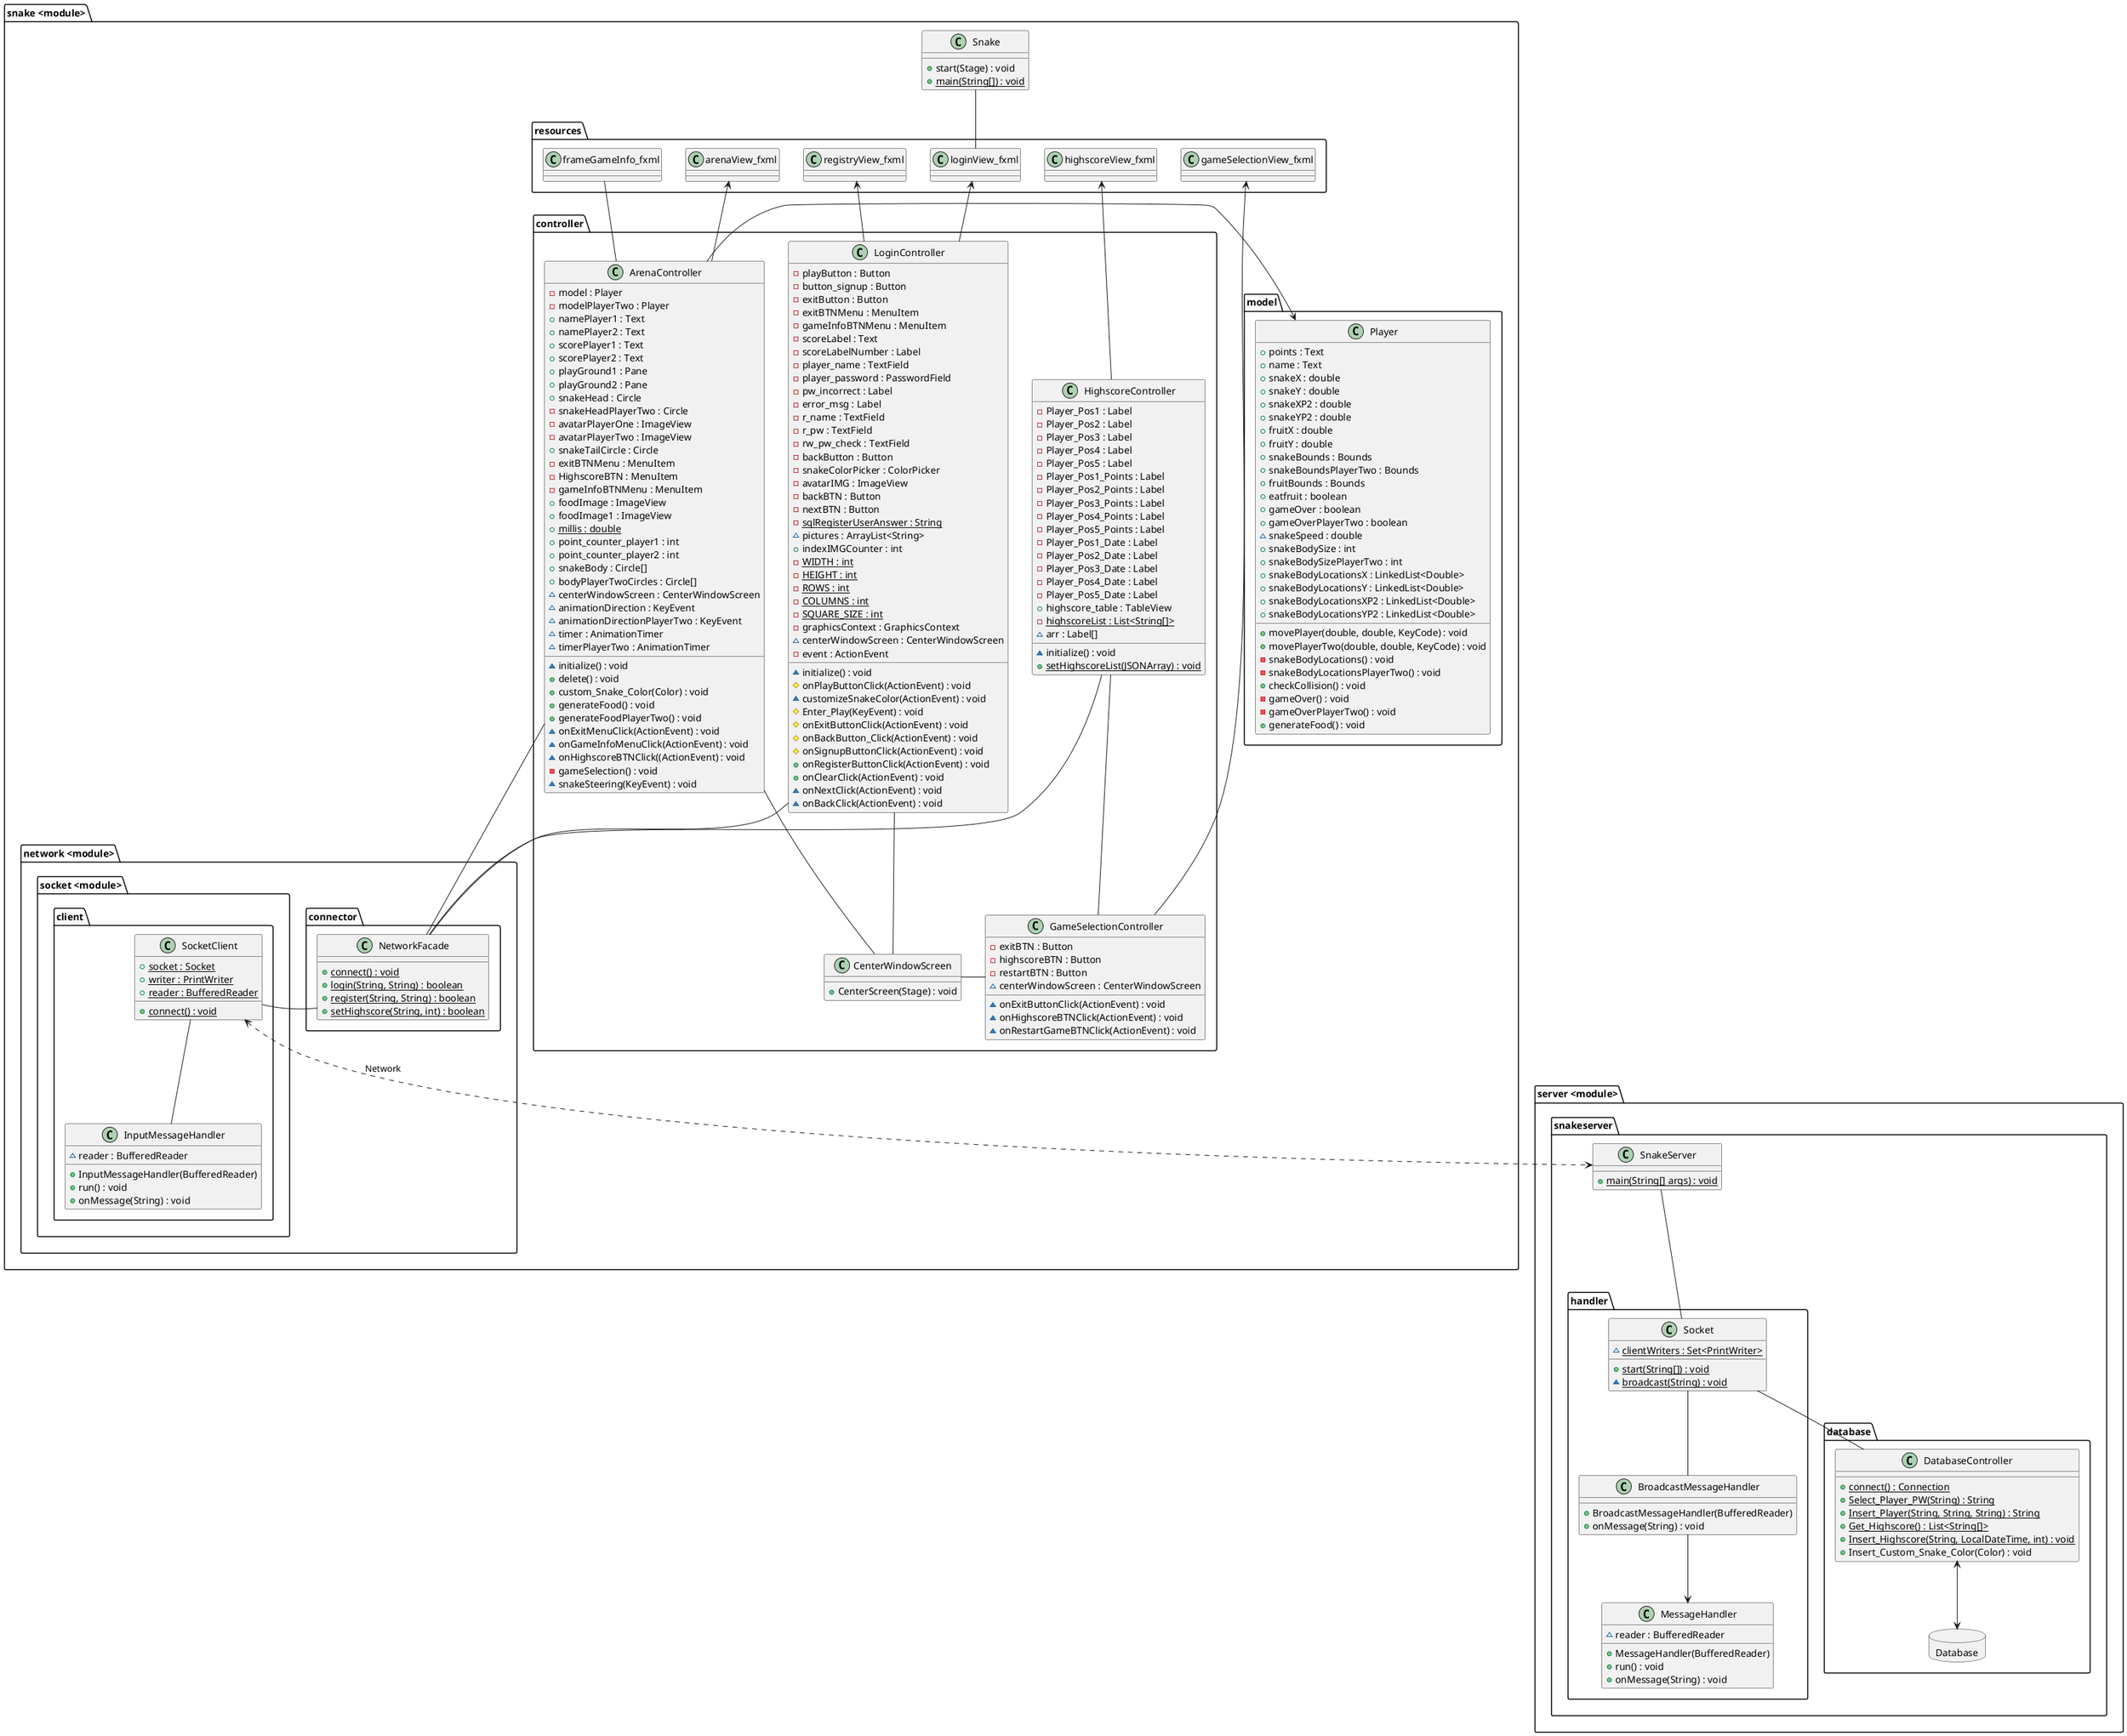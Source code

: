 @startuml
'https://plantuml.com/class-diagram
'- Indicates private
'+ Indicates public
'# Indicates protected

package "snake <module>" {
    class Snake {
        +start(Stage) : void
        +{static}main(String[]) : void
    }

    package model {
        class Player {
            +points : Text
            +name : Text
            +snakeX : double
            +snakeY : double
            +snakeXP2 : double
            +snakeYP2 : double
            +fruitX : double
            +fruitY : double
            +snakeBounds : Bounds
            +snakeBoundsPlayerTwo : Bounds
            +fruitBounds : Bounds
            +eatfruit : boolean
            +gameOver : boolean
            +gameOverPlayerTwo : boolean
            ~snakeSpeed : double
            +snakeBodySize : int
            +snakeBodySizePlayerTwo : int
            +snakeBodyLocationsX : LinkedList<Double>
            +snakeBodyLocationsY : LinkedList<Double>
            +snakeBodyLocationsXP2 : LinkedList<Double>
            +snakeBodyLocationsYP2 : LinkedList<Double>
            +movePlayer(double, double, KeyCode) : void
            +movePlayerTwo(double, double, KeyCode) : void
            -snakeBodyLocations() : void
            -snakeBodyLocationsPlayerTwo() : void
            +checkCollision() : void
            -gameOver() : void
            -gameOverPlayerTwo() : void
            +generateFood() : void
        }
    }

    package resources {
        class arenaView_fxml {}

        class frameGameInfo_fxml {}

        class gameSelectionView_fxml {}

        class highscoreView_fxml {}

        class loginView_fxml {}

        class registryView_fxml {}
    }

    package controller {
        class HighscoreController {
                    -Player_Pos1 : Label
                    -Player_Pos2 : Label
                    -Player_Pos3 : Label
                    -Player_Pos4 : Label
                    -Player_Pos5 : Label
                    -Player_Pos1_Points : Label
                    -Player_Pos2_Points : Label
                    -Player_Pos3_Points : Label
                    -Player_Pos4_Points : Label
                    -Player_Pos5_Points : Label
                    -Player_Pos1_Date : Label
                    -Player_Pos2_Date : Label
                    -Player_Pos3_Date : Label
                    -Player_Pos4_Date : Label
                    -Player_Pos5_Date : Label
                    +highscore_table : TableView
                    -{static}highscoreList : List<String[]>
                    ~arr : Label[]
                    ~initialize() : void
                    +{static}setHighscoreList(JSONArray) : void
        }
        class ArenaController {
            -model : Player
            -modelPlayerTwo : Player
            +namePlayer1 : Text
            +namePlayer2 : Text
            +scorePlayer1 : Text
            +scorePlayer2 : Text
            +playGround1 : Pane
            +playGround2 : Pane
            +snakeHead : Circle
            -snakeHeadPlayerTwo : Circle
            -avatarPlayerOne : ImageView
            -avatarPlayerTwo : ImageView
            +snakeTailCircle : Circle
            -exitBTNMenu : MenuItem
            -HighscoreBTN : MenuItem
            -gameInfoBTNMenu : MenuItem
            +foodImage : ImageView
            +foodImage1 : ImageView
            +{static}millis : double
            +point_counter_player1 : int
            +point_counter_player2 : int
            +snakeBody : Circle[]
            +bodyPlayerTwoCircles : Circle[]
            ~centerWindowScreen : CenterWindowScreen
            ~animationDirection : KeyEvent
            ~animationDirectionPlayerTwo : KeyEvent
            ~timer : AnimationTimer
            ~timerPlayerTwo : AnimationTimer
            ~initialize() : void
            +delete() : void
            +custom_Snake_Color(Color) : void
            +generateFood() : void
            +generateFoodPlayerTwo() : void
            ~onExitMenuClick(ActionEvent) : void
            ~onGameInfoMenuClick(ActionEvent) : void
            ~onHighscoreBTNClick((ActionEvent) : void
            -gameSelection() : void
            ~snakeSteering(KeyEvent) : void
        }

        class LoginController {
            -playButton : Button
            -button_signup : Button
            -exitButton : Button
            -exitBTNMenu : MenuItem
            -gameInfoBTNMenu : MenuItem
            -scoreLabel : Text
            -scoreLabelNumber : Label
            -player_name : TextField
            -player_password : PasswordField
            -pw_incorrect : Label
            -error_msg : Label
            -r_name : TextField
            -r_pw : TextField
            -rw_pw_check : TextField
            -backButton : Button
            -snakeColorPicker : ColorPicker
            -avatarIMG : ImageView
            -backBTN : Button
            -nextBTN : Button
            -{static}sqlRegisterUserAnswer : String
            ~pictures : ArrayList<String>
            +indexIMGCounter : int
            -{static}WIDTH : int
            -{static}HEIGHT : int
            -{static}ROWS : int
            -{static}COLUMNS : int
            -{static}SQUARE_SIZE : int
            -graphicsContext : GraphicsContext
            ~centerWindowScreen : CenterWindowScreen
            -event : ActionEvent
            ~initialize() : void
            #onPlayButtonClick(ActionEvent) : void
            ~customizeSnakeColor(ActionEvent) : void
            #Enter_Play(KeyEvent) : void
            #onExitButtonClick(ActionEvent) : void
            #onBackButton_Click(ActionEvent) : void
            #onSignupButtonClick(ActionEvent) : void
            +onRegisterButtonClick(ActionEvent) : void
            +onClearClick(ActionEvent) : void
            ~onNextClick(ActionEvent) : void
            ~onBackClick(ActionEvent) : void
        }
        class GameSelectionController {
                    -exitBTN : Button
                    -highscoreBTN : Button
                    -restartBTN : Button
                    ~centerWindowScreen : CenterWindowScreen
                    ~onExitButtonClick(ActionEvent) : void
                    ~onHighscoreBTNClick(ActionEvent) : void
                    ~onRestartGameBTNClick(ActionEvent) : void
        }

        class CenterWindowScreen {
            +CenterScreen(Stage) : void
        }
    }
    'connections
    Snake -- loginView_fxml

    ArenaController --> Player
    ArenaController -u-> arenaView_fxml

    ArenaController -- CenterWindowScreen
    ArenaController -- frameGameInfo_fxml
    LoginController -u-> loginView_fxml
    LoginController -u-> registryView_fxml

    LoginController -- CenterWindowScreen
    GameSelectionController -u- HighscoreController
    GameSelectionController -u-> gameSelectionView_fxml
    GameSelectionController -r- CenterWindowScreen
    HighscoreController -u-> highscoreView_fxml

    'layout
    ArenaController -[hidden]> Player

    package "network <module>" {
        package connector {
            class NetworkFacade {
                +{static}connect() : void
                +{static}login(String, String) : boolean
                +{static}register(String, String) : boolean
                +{static}setHighscore(String, int) : boolean
            }
            'connections
            HighscoreController -- NetworkFacade
            LoginController -- NetworkFacade
            ArenaController -- NetworkFacade
        }
        package "socket <module>" {
                package client {
                    class InputMessageHandler {
                        ~reader : BufferedReader
                        +InputMessageHandler(BufferedReader)
                        +run() : void
                        +onMessage(String) : void
                    }

                    class SocketClient {
                        +{static}socket : Socket
                        +{static}writer : PrintWriter
                        +{static}reader : BufferedReader
                        +{static}connect() : void
                    }
                    'connections
                    NetworkFacade -- SocketClient
                    SocketClient -- InputMessageHandler

                    'layout
                    NetworkFacade -[hidden]r> SocketClient
                }
            }
    }


}

package "server <module>" {
    package snakeserver {
            class SnakeServer {
                +{static}main(String[] args) : void
            }

        package database {
            class DatabaseController {
                +{static}connect() : Connection
                +{static}Select_Player_PW(String) : String
                +{static}Insert_Player(String, String, String) : String
                +{static}Get_Highscore() : List<String[]>
                +{static}Insert_Highscore(String, LocalDateTime, int) : void
                +Insert_Custom_Snake_Color(Color) : void
            }

            database "Database" {
            }
        }

        package handler {
            class BroadcastMessageHandler{
                +BroadcastMessageHandler(BufferedReader)
                +onMessage(String) : void
            }

            class MessageHandler {
                ~reader : BufferedReader
                +MessageHandler(BufferedReader)
                +run() : void
                +onMessage(String) : void
            }

            class Socket {
                ~{static}clientWriters : Set<PrintWriter>
                +{static}start(String[]) : void
                ~{static}broadcast(String) : void
            }
        }
        'connections
        SnakeServer -- Socket
        Socket -- DatabaseController
        DatabaseController <--> "Database"
        Socket -- BroadcastMessageHandler
        BroadcastMessageHandler --> MessageHandler
    }
}
'connections
SocketClient <..> SnakeServer : Network
@enduml